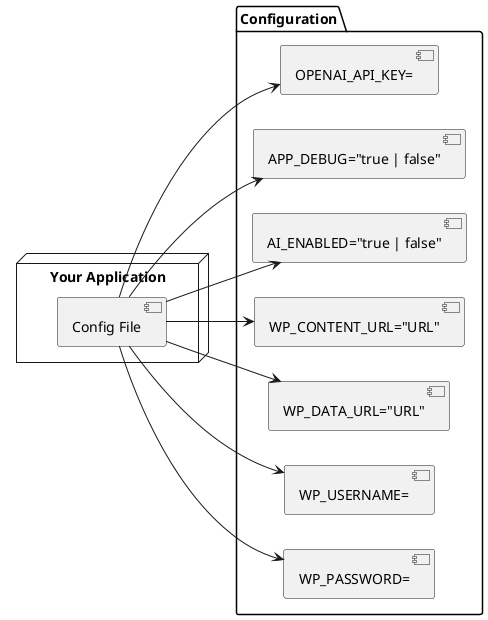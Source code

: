 @startuml MyDiagram
left to right direction

package "Configuration" {
    [OPENAI_API_KEY=]
    [APP_DEBUG="true | false"]
    [AI_ENABLED="true | false"]
    [WP_CONTENT_URL="URL"]
    [WP_DATA_URL="URL"]
    [WP_USERNAME=]
    [WP_PASSWORD=]
}

node "Your Application" {
    [Config File] 
    [Config File] --> [OPENAI_API_KEY=]
    [Config File] --> [APP_DEBUG="true | false"]
    [Config File] --> [AI_ENABLED="true | false"]
    [Config File] --> [WP_CONTENT_URL="URL"]
    [Config File] --> [WP_DATA_URL="URL"]
    [Config File] --> [WP_USERNAME=]
    [Config File] --> [WP_PASSWORD=]
}

@enduml
